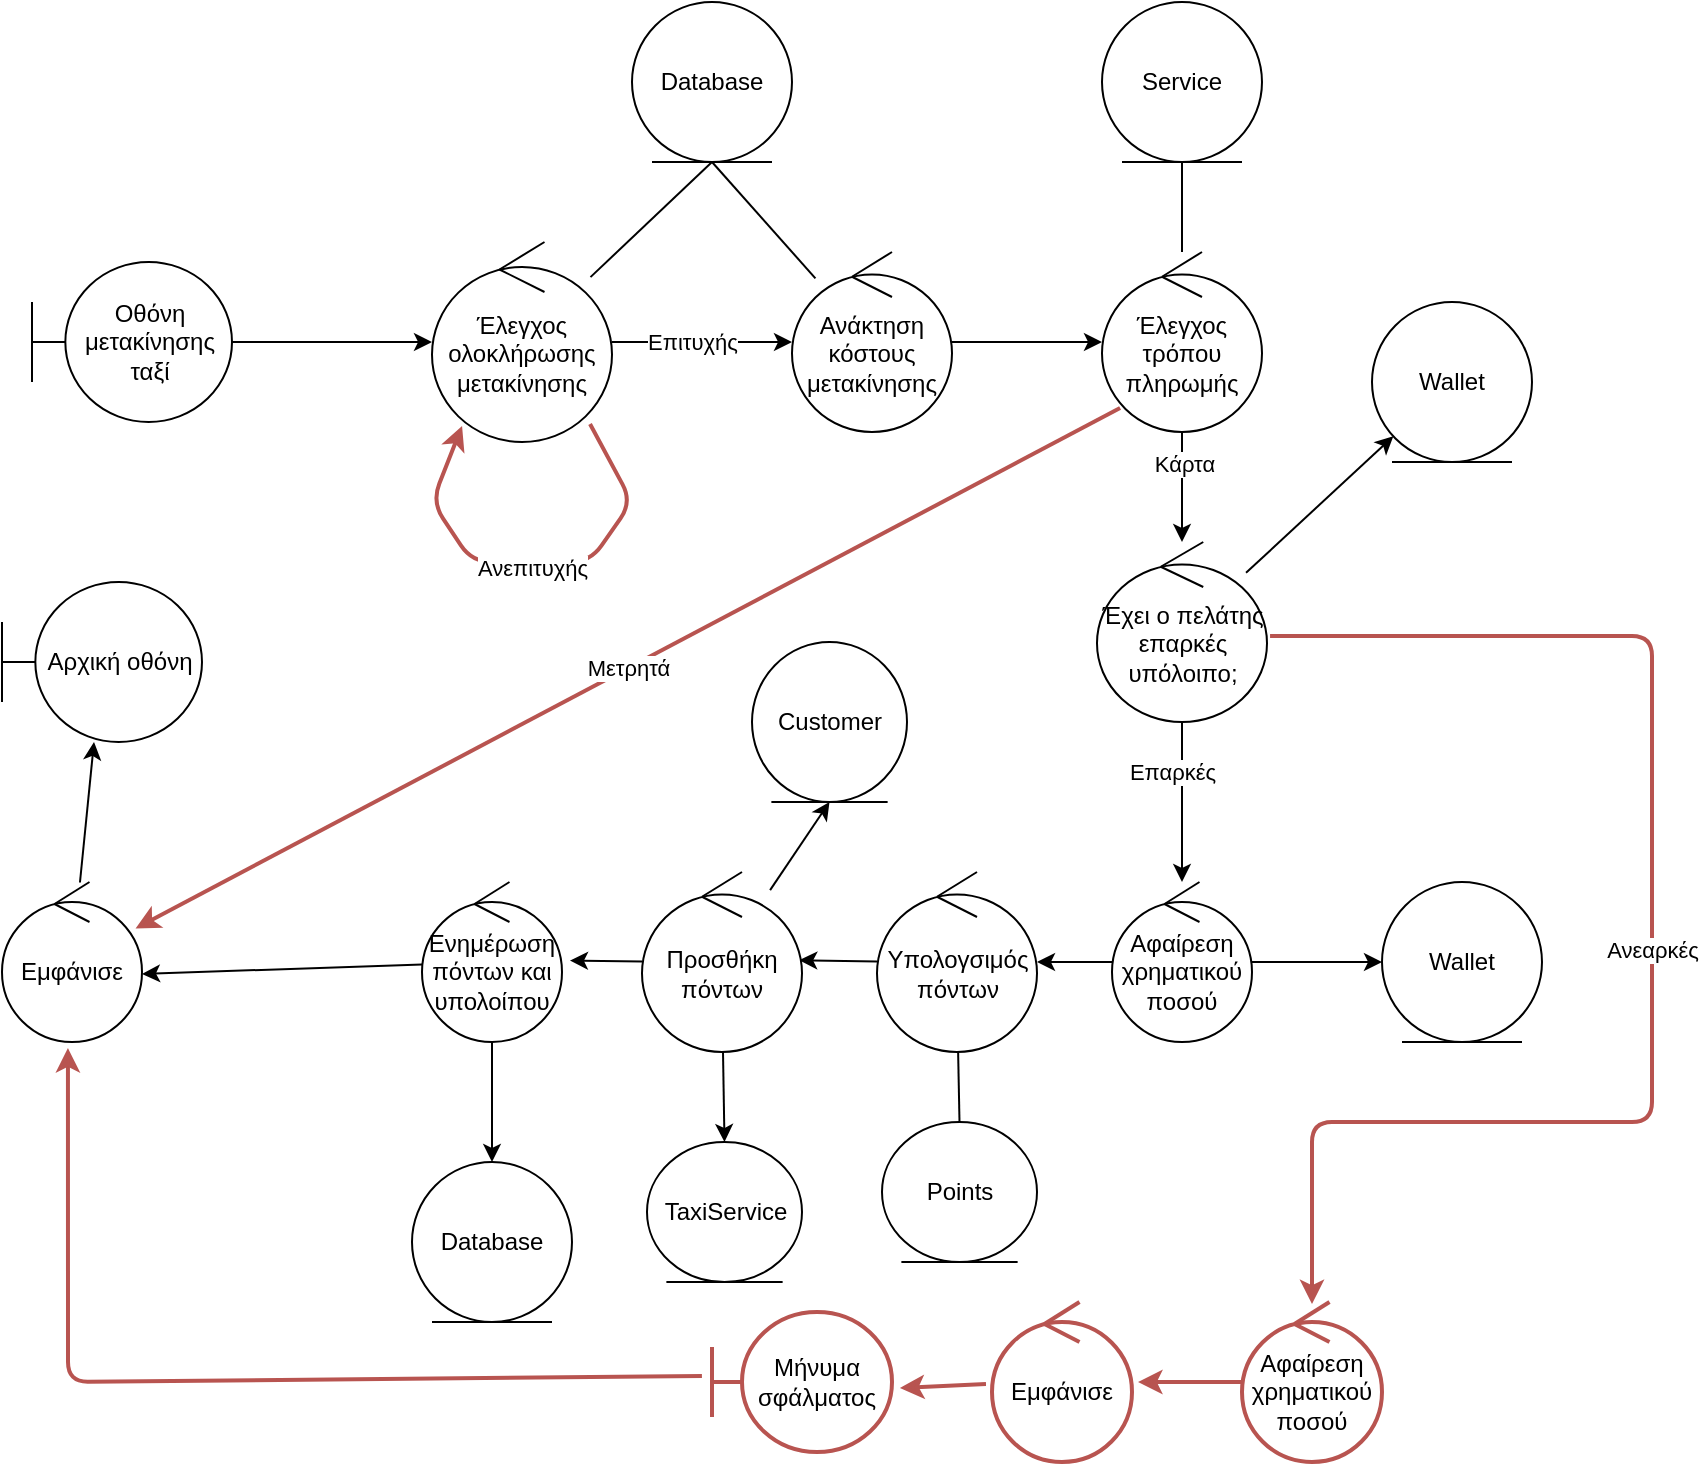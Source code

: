 <mxfile>
    <diagram id="DId9uxz7sm1LXZV5XANA" name="Page-1">
        <mxGraphModel dx="1186" dy="1139" grid="1" gridSize="10" guides="1" tooltips="1" connect="1" arrows="1" fold="1" page="1" pageScale="1" pageWidth="850" pageHeight="1100" math="0" shadow="0">
            <root>
                <mxCell id="0"/>
                <mxCell id="1" parent="0"/>
                <mxCell id="13" style="edgeStyle=none;html=1;" parent="1" source="5" target="12" edge="1">
                    <mxGeometry relative="1" as="geometry"/>
                </mxCell>
                <mxCell id="5" value="Οθόνη μετακίνησης&lt;br&gt;ταξί" style="shape=umlBoundary;whiteSpace=wrap;html=1;" parent="1" vertex="1">
                    <mxGeometry x="40" y="210" width="100" height="80" as="geometry"/>
                </mxCell>
                <mxCell id="15" style="edgeStyle=none;html=1;entryX=0.5;entryY=1;entryDx=0;entryDy=0;endArrow=none;endFill=0;" parent="1" source="12" target="14" edge="1">
                    <mxGeometry relative="1" as="geometry"/>
                </mxCell>
                <mxCell id="17" value="" style="edgeStyle=none;html=1;" parent="1" source="12" target="16" edge="1">
                    <mxGeometry relative="1" as="geometry"/>
                </mxCell>
                <mxCell id="18" value="Επιτυχής" style="edgeLabel;html=1;align=center;verticalAlign=middle;resizable=0;points=[];" parent="17" vertex="1" connectable="0">
                    <mxGeometry x="-0.401" y="1" relative="1" as="geometry">
                        <mxPoint x="13" y="1" as="offset"/>
                    </mxGeometry>
                </mxCell>
                <mxCell id="12" value="Έλεγχος ολοκλήρωσης μετακίνησης" style="ellipse;shape=umlControl;whiteSpace=wrap;html=1;" parent="1" vertex="1">
                    <mxGeometry x="240" y="200" width="90" height="100" as="geometry"/>
                </mxCell>
                <mxCell id="14" value="Database" style="ellipse;shape=umlEntity;whiteSpace=wrap;html=1;" parent="1" vertex="1">
                    <mxGeometry x="340" y="80" width="80" height="80" as="geometry"/>
                </mxCell>
                <mxCell id="20" value="" style="edgeStyle=none;html=1;entryX=0.5;entryY=1;entryDx=0;entryDy=0;endArrow=none;endFill=0;" parent="1" source="16" target="14" edge="1">
                    <mxGeometry relative="1" as="geometry">
                        <mxPoint x="460" y="160" as="targetPoint"/>
                    </mxGeometry>
                </mxCell>
                <mxCell id="24" value="" style="edgeStyle=none;html=1;" parent="1" source="16" target="21" edge="1">
                    <mxGeometry relative="1" as="geometry"/>
                </mxCell>
                <mxCell id="16" value="Ανάκτηση κόστους μετακίνησης" style="ellipse;shape=umlControl;whiteSpace=wrap;html=1;" parent="1" vertex="1">
                    <mxGeometry x="420" y="205" width="80" height="90" as="geometry"/>
                </mxCell>
                <mxCell id="27" value="" style="edgeStyle=none;html=1;" parent="1" source="21" target="26" edge="1">
                    <mxGeometry relative="1" as="geometry"/>
                </mxCell>
                <mxCell id="28" value="Κάρτα" style="edgeLabel;html=1;align=center;verticalAlign=middle;resizable=0;points=[];" parent="27" connectable="0" vertex="1">
                    <mxGeometry x="-0.44" y="1" relative="1" as="geometry">
                        <mxPoint as="offset"/>
                    </mxGeometry>
                </mxCell>
                <mxCell id="74" value="" style="edgeStyle=none;html=1;endArrow=none;endFill=0;" parent="1" source="21" target="73" edge="1">
                    <mxGeometry relative="1" as="geometry"/>
                </mxCell>
                <mxCell id="21" value="Έλεγχος τρόπου πληρωμής" style="ellipse;shape=umlControl;whiteSpace=wrap;html=1;" parent="1" vertex="1">
                    <mxGeometry x="575" y="205" width="80" height="90" as="geometry"/>
                </mxCell>
                <mxCell id="30" value="" style="edgeStyle=none;html=1;" parent="1" source="26" target="29" edge="1">
                    <mxGeometry relative="1" as="geometry"/>
                </mxCell>
                <mxCell id="32" value="" style="edgeStyle=none;html=1;" parent="1" source="26" target="31" edge="1">
                    <mxGeometry relative="1" as="geometry"/>
                </mxCell>
                <mxCell id="33" value="Επαρκές" style="edgeLabel;html=1;align=center;verticalAlign=middle;resizable=0;points=[];" parent="32" vertex="1" connectable="0">
                    <mxGeometry x="-0.363" y="1" relative="1" as="geometry">
                        <mxPoint x="-6" y="-1" as="offset"/>
                    </mxGeometry>
                </mxCell>
                <mxCell id="26" value="Έχει ο πελάτης επαρκές υπόλοιπο;" style="ellipse;shape=umlControl;whiteSpace=wrap;html=1;" parent="1" vertex="1">
                    <mxGeometry x="572.5" y="350" width="85" height="90" as="geometry"/>
                </mxCell>
                <mxCell id="29" value="Wallet" style="ellipse;shape=umlEntity;whiteSpace=wrap;html=1;" parent="1" vertex="1">
                    <mxGeometry x="710" y="230" width="80" height="80" as="geometry"/>
                </mxCell>
                <mxCell id="36" value="" style="edgeStyle=none;html=1;" parent="1" source="31" target="35" edge="1">
                    <mxGeometry relative="1" as="geometry"/>
                </mxCell>
                <mxCell id="39" value="" style="edgeStyle=none;html=1;" parent="1" source="31" target="38" edge="1">
                    <mxGeometry relative="1" as="geometry"/>
                </mxCell>
                <mxCell id="31" value="Αφαίρεση χρηματικού ποσού" style="ellipse;shape=umlControl;whiteSpace=wrap;html=1;" parent="1" vertex="1">
                    <mxGeometry x="580" y="520" width="70" height="80" as="geometry"/>
                </mxCell>
                <mxCell id="35" value="Wallet" style="ellipse;shape=umlEntity;whiteSpace=wrap;html=1;" parent="1" vertex="1">
                    <mxGeometry x="715" y="520" width="80" height="80" as="geometry"/>
                </mxCell>
                <mxCell id="41" value="" style="edgeStyle=none;html=1;endArrow=none;endFill=0;entryX=0.5;entryY=0;entryDx=0;entryDy=0;" parent="1" source="38" target="84" edge="1">
                    <mxGeometry relative="1" as="geometry"/>
                </mxCell>
                <mxCell id="76" value="" style="edgeStyle=none;html=1;endArrow=classic;endFill=1;entryX=0.983;entryY=0.49;entryDx=0;entryDy=0;entryPerimeter=0;" parent="1" source="38" target="75" edge="1">
                    <mxGeometry relative="1" as="geometry"/>
                </mxCell>
                <mxCell id="38" value="Υπολογσιμός πόντων" style="ellipse;shape=umlControl;whiteSpace=wrap;html=1;" parent="1" vertex="1">
                    <mxGeometry x="462.5" y="515" width="80" height="90" as="geometry"/>
                </mxCell>
                <mxCell id="40" value="TaxiService" style="ellipse;shape=umlEntity;whiteSpace=wrap;html=1;" parent="1" vertex="1">
                    <mxGeometry x="347.5" y="650" width="77.5" height="70" as="geometry"/>
                </mxCell>
                <mxCell id="45" value="" style="edgeStyle=none;html=1;entryX=0.5;entryY=0;entryDx=0;entryDy=0;" parent="1" source="42" target="43" edge="1">
                    <mxGeometry relative="1" as="geometry"/>
                </mxCell>
                <mxCell id="85" style="edgeStyle=none;html=1;entryX=1;entryY=0.575;entryDx=0;entryDy=0;entryPerimeter=0;" edge="1" parent="1" source="42" target="46">
                    <mxGeometry relative="1" as="geometry"/>
                </mxCell>
                <mxCell id="42" value="Ενημέρωση πόντων και υπολοίπου" style="ellipse;shape=umlControl;whiteSpace=wrap;html=1;" parent="1" vertex="1">
                    <mxGeometry x="235" y="520" width="70" height="80" as="geometry"/>
                </mxCell>
                <mxCell id="43" value="Database" style="ellipse;shape=umlEntity;whiteSpace=wrap;html=1;" parent="1" vertex="1">
                    <mxGeometry x="230" y="660" width="80" height="80" as="geometry"/>
                </mxCell>
                <mxCell id="49" value="" style="edgeStyle=none;html=1;" parent="1" source="46" target="48" edge="1">
                    <mxGeometry relative="1" as="geometry"/>
                </mxCell>
                <mxCell id="46" value="Εμφάνισε" style="ellipse;shape=umlControl;whiteSpace=wrap;html=1;" parent="1" vertex="1">
                    <mxGeometry x="25" y="520" width="70" height="80" as="geometry"/>
                </mxCell>
                <mxCell id="48" value="Αρχική οθόνη" style="shape=umlBoundary;whiteSpace=wrap;html=1;" parent="1" vertex="1">
                    <mxGeometry x="25" y="370" width="100" height="80" as="geometry"/>
                </mxCell>
                <mxCell id="51" style="edgeStyle=none;html=1;entryX=0.167;entryY=0.92;entryDx=0;entryDy=0;entryPerimeter=0;exitX=0.878;exitY=0.91;exitDx=0;exitDy=0;exitPerimeter=0;strokeColor=#b85450;fillColor=#f8cecc;strokeWidth=2;" parent="1" source="12" target="12" edge="1">
                    <mxGeometry relative="1" as="geometry">
                        <Array as="points">
                            <mxPoint x="340" y="330"/>
                            <mxPoint x="319" y="360"/>
                            <mxPoint x="260" y="360"/>
                            <mxPoint x="240" y="330"/>
                        </Array>
                    </mxGeometry>
                </mxCell>
                <mxCell id="52" value="Ανεπιτυχής" style="edgeLabel;html=1;align=center;verticalAlign=middle;resizable=0;points=[];" parent="51" vertex="1" connectable="0">
                    <mxGeometry x="-0.115" y="3" relative="1" as="geometry">
                        <mxPoint x="-14" as="offset"/>
                    </mxGeometry>
                </mxCell>
                <mxCell id="54" value="Μετρητά" style="edgeStyle=none;html=1;fillColor=#f8cecc;strokeColor=#b85450;strokeWidth=2;exitX=0.113;exitY=0.867;exitDx=0;exitDy=0;exitPerimeter=0;" parent="1" source="21" target="46" edge="1">
                    <mxGeometry relative="1" as="geometry">
                        <mxPoint x="575.001" y="289.999" as="sourcePoint"/>
                        <mxPoint x="467.87" y="394" as="targetPoint"/>
                    </mxGeometry>
                </mxCell>
                <mxCell id="55" value="Ανεαρκές" style="edgeStyle=none;html=1;fillColor=#f8cecc;strokeColor=#b85450;strokeWidth=2;exitX=1.018;exitY=0.522;exitDx=0;exitDy=0;exitPerimeter=0;entryX=0.5;entryY=0.013;entryDx=0;entryDy=0;entryPerimeter=0;" parent="1" source="26" target="58" edge="1">
                    <mxGeometry relative="1" as="geometry">
                        <mxPoint x="1183.86" y="490" as="sourcePoint"/>
                        <mxPoint x="680" y="720" as="targetPoint"/>
                        <Array as="points">
                            <mxPoint x="850" y="397"/>
                            <mxPoint x="850" y="640"/>
                            <mxPoint x="680" y="640"/>
                        </Array>
                    </mxGeometry>
                </mxCell>
                <mxCell id="57" style="edgeStyle=none;html=1;entryX=1.043;entryY=0.5;entryDx=0;entryDy=0;entryPerimeter=0;strokeColor=#B85450;strokeWidth=2;" parent="1" source="58" target="68" edge="1">
                    <mxGeometry relative="1" as="geometry">
                        <mxPoint x="496.5" y="802.26" as="targetPoint"/>
                    </mxGeometry>
                </mxCell>
                <mxCell id="58" value="Αφαίρεση χρηματικού ποσού" style="ellipse;shape=umlControl;whiteSpace=wrap;html=1;strokeColor=#B85450;strokeWidth=2;" parent="1" vertex="1">
                    <mxGeometry x="645" y="730" width="70" height="80" as="geometry"/>
                </mxCell>
                <mxCell id="60" value="Μήνυμα σφάλματος" style="shape=umlBoundary;whiteSpace=wrap;html=1;fillColor=none;strokeColor=#b85450;strokeWidth=2;" parent="1" vertex="1">
                    <mxGeometry x="380" y="735.0" width="90" height="70" as="geometry"/>
                </mxCell>
                <mxCell id="68" value="Εμφάνισε" style="ellipse;shape=umlControl;whiteSpace=wrap;html=1;strokeColor=#B85450;strokeWidth=2;" parent="1" vertex="1">
                    <mxGeometry x="520" y="730" width="70" height="80" as="geometry"/>
                </mxCell>
                <mxCell id="71" style="edgeStyle=none;html=1;entryX=1.044;entryY=0.543;entryDx=0;entryDy=0;entryPerimeter=0;strokeColor=#B85450;strokeWidth=2;exitX=-0.043;exitY=0.513;exitDx=0;exitDy=0;exitPerimeter=0;" parent="1" source="68" target="60" edge="1">
                    <mxGeometry relative="1" as="geometry">
                        <mxPoint x="468.01" y="840" as="targetPoint"/>
                        <mxPoint x="520" y="840" as="sourcePoint"/>
                    </mxGeometry>
                </mxCell>
                <mxCell id="72" style="edgeStyle=none;html=1;entryX=0.471;entryY=1.038;entryDx=0;entryDy=0;entryPerimeter=0;strokeColor=#B85450;strokeWidth=2;exitX=-0.056;exitY=0.457;exitDx=0;exitDy=0;exitPerimeter=0;" parent="1" source="60" target="46" edge="1">
                    <mxGeometry relative="1" as="geometry">
                        <mxPoint x="263.49" y="761.97" as="targetPoint"/>
                        <mxPoint x="306.52" y="760" as="sourcePoint"/>
                        <Array as="points">
                            <mxPoint x="58" y="770"/>
                        </Array>
                    </mxGeometry>
                </mxCell>
                <mxCell id="73" value="Service" style="ellipse;shape=umlEntity;whiteSpace=wrap;html=1;" parent="1" vertex="1">
                    <mxGeometry x="575" y="80" width="80" height="80" as="geometry"/>
                </mxCell>
                <mxCell id="78" style="edgeStyle=none;html=1;entryX=0.5;entryY=0;entryDx=0;entryDy=0;endArrow=classic;endFill=1;" parent="1" source="75" target="40" edge="1">
                    <mxGeometry relative="1" as="geometry"/>
                </mxCell>
                <mxCell id="79" style="edgeStyle=none;html=1;entryX=0.5;entryY=1;entryDx=0;entryDy=0;endArrow=classic;endFill=1;" parent="1" source="75" target="77" edge="1">
                    <mxGeometry relative="1" as="geometry"/>
                </mxCell>
                <mxCell id="80" style="edgeStyle=none;html=1;entryX=1.057;entryY=0.491;entryDx=0;entryDy=0;entryPerimeter=0;endArrow=classic;endFill=1;" parent="1" source="75" target="42" edge="1">
                    <mxGeometry relative="1" as="geometry"/>
                </mxCell>
                <mxCell id="75" value="Προσθήκη πόντων" style="ellipse;shape=umlControl;whiteSpace=wrap;html=1;" parent="1" vertex="1">
                    <mxGeometry x="345" y="515" width="80" height="90" as="geometry"/>
                </mxCell>
                <mxCell id="77" value="Customer" style="ellipse;shape=umlEntity;whiteSpace=wrap;html=1;" parent="1" vertex="1">
                    <mxGeometry x="400" y="400" width="77.5" height="80" as="geometry"/>
                </mxCell>
                <mxCell id="84" value="Points" style="ellipse;shape=umlEntity;whiteSpace=wrap;html=1;" parent="1" vertex="1">
                    <mxGeometry x="465" y="640" width="77.5" height="70" as="geometry"/>
                </mxCell>
            </root>
        </mxGraphModel>
    </diagram>
</mxfile>